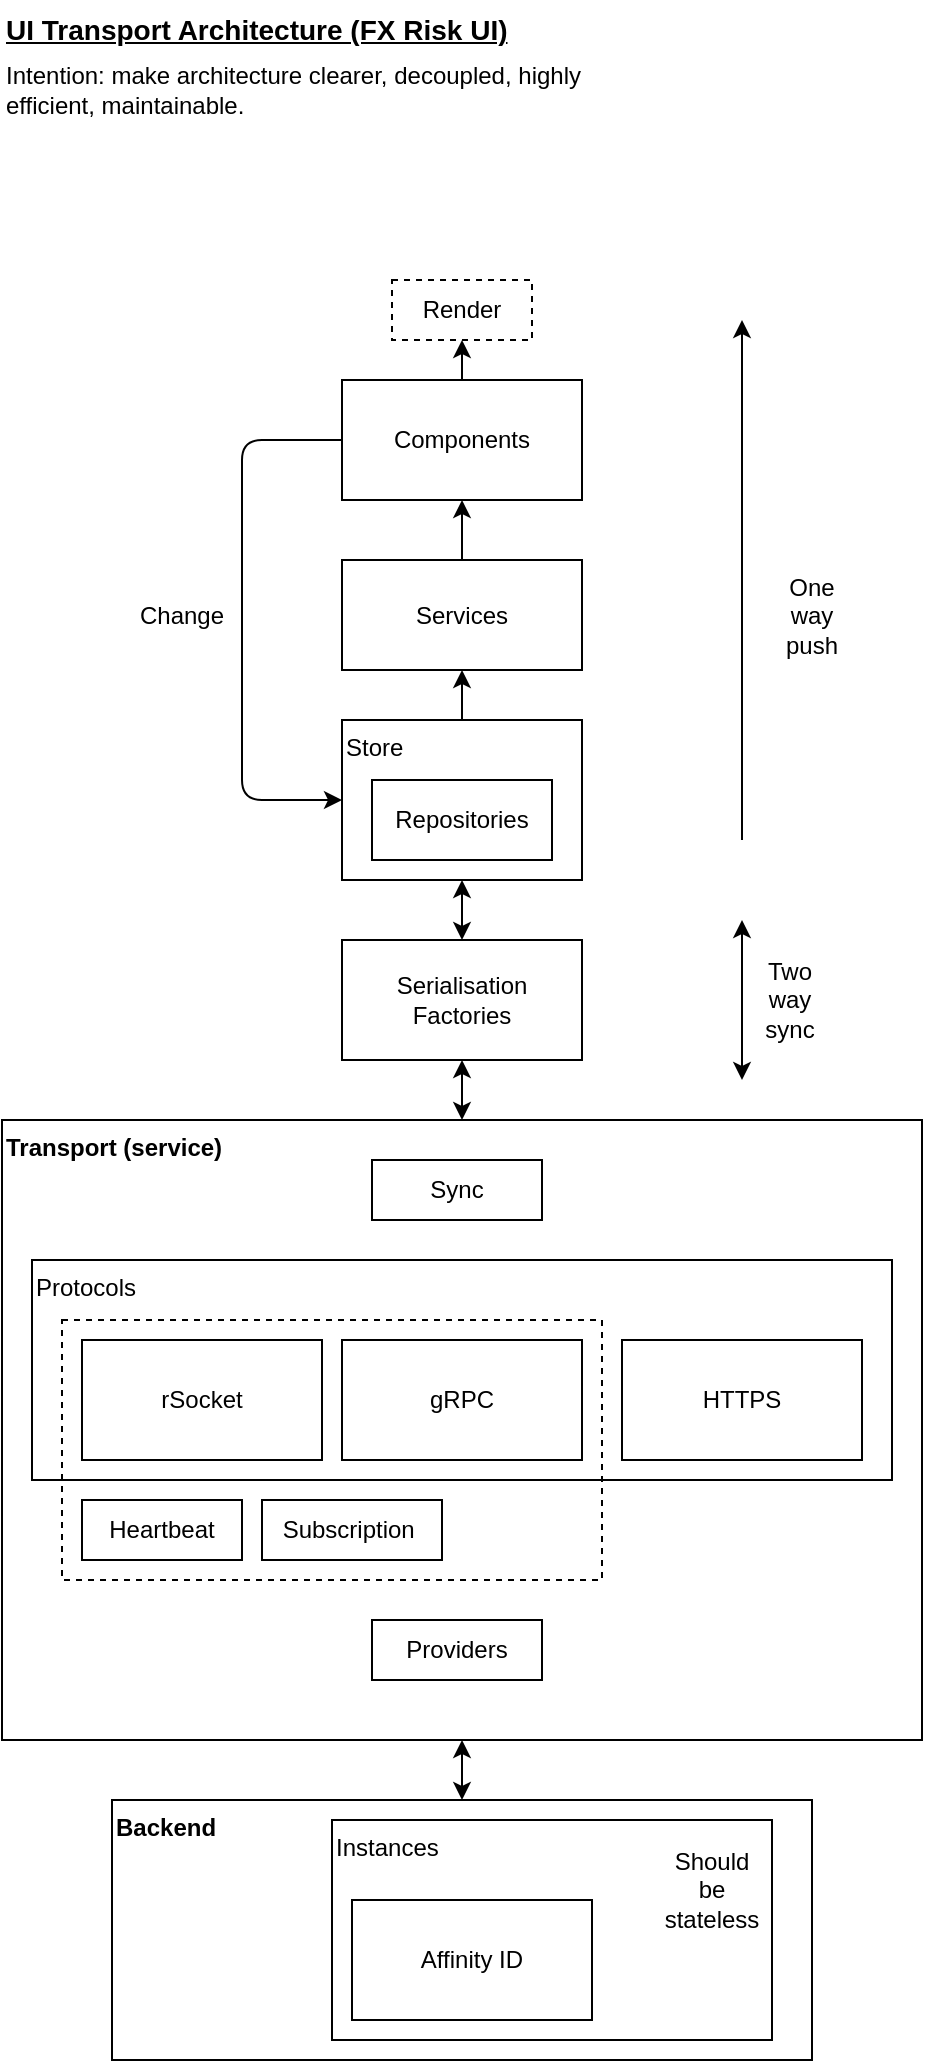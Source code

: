 <mxfile version="13.10.9" type="github">
  <diagram id="UzkqFqNpomj0wdWraTJV" name="Page-1">
    <mxGraphModel dx="1021" dy="878" grid="1" gridSize="10" guides="1" tooltips="1" connect="1" arrows="1" fold="1" page="1" pageScale="1" pageWidth="827" pageHeight="1169" math="0" shadow="0">
      <root>
        <mxCell id="0" />
        <mxCell id="1" parent="0" />
        <mxCell id="DUtgAcUTfA_hNpHz5Q31-5" value="Transport (service)" style="rounded=0;whiteSpace=wrap;html=1;align=left;verticalAlign=top;fontStyle=1" vertex="1" parent="1">
          <mxGeometry x="40" y="600" width="460" height="310" as="geometry" />
        </mxCell>
        <mxCell id="DUtgAcUTfA_hNpHz5Q31-41" value="Protocols" style="rounded=0;whiteSpace=wrap;html=1;align=left;verticalAlign=top;" vertex="1" parent="1">
          <mxGeometry x="55" y="670" width="430" height="110" as="geometry" />
        </mxCell>
        <mxCell id="DUtgAcUTfA_hNpHz5Q31-42" value="" style="rounded=0;whiteSpace=wrap;html=1;dashed=1;align=left;fillColor=none;" vertex="1" parent="1">
          <mxGeometry x="70" y="700" width="270" height="130" as="geometry" />
        </mxCell>
        <mxCell id="DUtgAcUTfA_hNpHz5Q31-21" value="Backend" style="rounded=0;whiteSpace=wrap;html=1;align=left;verticalAlign=top;fontStyle=1;movable=1;resizable=1;rotatable=1;deletable=1;editable=1;connectable=1;" vertex="1" parent="1">
          <mxGeometry x="95" y="940" width="350" height="130" as="geometry" />
        </mxCell>
        <mxCell id="DUtgAcUTfA_hNpHz5Q31-22" value="Instances" style="rounded=0;whiteSpace=wrap;html=1;align=left;verticalAlign=top;fontStyle=0;movable=1;resizable=1;rotatable=1;deletable=1;editable=1;connectable=1;" vertex="1" parent="1">
          <mxGeometry x="205" y="950" width="220" height="110" as="geometry" />
        </mxCell>
        <mxCell id="DUtgAcUTfA_hNpHz5Q31-25" value="Affinity ID" style="rounded=0;whiteSpace=wrap;html=1;movable=1;resizable=1;rotatable=1;deletable=1;editable=1;connectable=1;" vertex="1" parent="1">
          <mxGeometry x="215" y="990" width="120" height="60" as="geometry" />
        </mxCell>
        <mxCell id="DUtgAcUTfA_hNpHz5Q31-1" value="Components" style="rounded=0;whiteSpace=wrap;html=1;" vertex="1" parent="1">
          <mxGeometry x="210" y="230" width="120" height="60" as="geometry" />
        </mxCell>
        <mxCell id="DUtgAcUTfA_hNpHz5Q31-2" value="gRPC" style="rounded=0;whiteSpace=wrap;html=1;" vertex="1" parent="1">
          <mxGeometry x="210" y="710" width="120" height="60" as="geometry" />
        </mxCell>
        <mxCell id="DUtgAcUTfA_hNpHz5Q31-3" value="rSocket" style="rounded=0;whiteSpace=wrap;html=1;" vertex="1" parent="1">
          <mxGeometry x="80" y="710" width="120" height="60" as="geometry" />
        </mxCell>
        <mxCell id="DUtgAcUTfA_hNpHz5Q31-46" value="" style="edgeStyle=orthogonalEdgeStyle;rounded=0;orthogonalLoop=1;jettySize=auto;html=1;startArrow=classic;startFill=1;fontSize=14;endArrow=none;endFill=0;" edge="1" parent="1" source="DUtgAcUTfA_hNpHz5Q31-4" target="DUtgAcUTfA_hNpHz5Q31-27">
          <mxGeometry relative="1" as="geometry" />
        </mxCell>
        <mxCell id="DUtgAcUTfA_hNpHz5Q31-4" value="Services" style="rounded=0;whiteSpace=wrap;html=1;align=center;verticalAlign=middle;" vertex="1" parent="1">
          <mxGeometry x="210" y="320" width="120" height="55" as="geometry" />
        </mxCell>
        <mxCell id="DUtgAcUTfA_hNpHz5Q31-7" value="Serialisation Factories" style="rounded=0;whiteSpace=wrap;html=1;" vertex="1" parent="1">
          <mxGeometry x="210" y="510" width="120" height="60" as="geometry" />
        </mxCell>
        <mxCell id="DUtgAcUTfA_hNpHz5Q31-8" value="HTTPS" style="rounded=0;whiteSpace=wrap;html=1;" vertex="1" parent="1">
          <mxGeometry x="350" y="710" width="120" height="60" as="geometry" />
        </mxCell>
        <mxCell id="DUtgAcUTfA_hNpHz5Q31-9" value="Subscription&amp;nbsp;" style="rounded=0;whiteSpace=wrap;html=1;" vertex="1" parent="1">
          <mxGeometry x="170" y="790" width="90" height="30" as="geometry" />
        </mxCell>
        <mxCell id="DUtgAcUTfA_hNpHz5Q31-11" value="Intention: make architecture clearer, decoupled, highly efficient, maintainable." style="text;html=1;strokeColor=none;fillColor=none;align=left;verticalAlign=middle;whiteSpace=wrap;rounded=0;" vertex="1" parent="1">
          <mxGeometry x="40" y="70" width="310" height="30" as="geometry" />
        </mxCell>
        <mxCell id="DUtgAcUTfA_hNpHz5Q31-13" value="UI Transport Architecture (FX Risk UI)" style="text;html=1;strokeColor=none;fillColor=none;align=left;verticalAlign=middle;whiteSpace=wrap;rounded=0;fontStyle=5;fontSize=14;" vertex="1" parent="1">
          <mxGeometry x="40" y="40" width="310" height="30" as="geometry" />
        </mxCell>
        <mxCell id="DUtgAcUTfA_hNpHz5Q31-15" value="Sync" style="rounded=0;whiteSpace=wrap;html=1;" vertex="1" parent="1">
          <mxGeometry x="225" y="620" width="85" height="30" as="geometry" />
        </mxCell>
        <mxCell id="DUtgAcUTfA_hNpHz5Q31-16" value="" style="endArrow=classic;html=1;" edge="1" parent="1">
          <mxGeometry width="50" height="50" relative="1" as="geometry">
            <mxPoint x="410" y="460" as="sourcePoint" />
            <mxPoint x="410" y="200" as="targetPoint" />
          </mxGeometry>
        </mxCell>
        <mxCell id="DUtgAcUTfA_hNpHz5Q31-17" value="One way push" style="text;html=1;strokeColor=none;fillColor=none;align=center;verticalAlign=middle;whiteSpace=wrap;rounded=0;" vertex="1" parent="1">
          <mxGeometry x="425" y="322.5" width="40" height="50" as="geometry" />
        </mxCell>
        <mxCell id="DUtgAcUTfA_hNpHz5Q31-18" value="Two way sync" style="text;html=1;strokeColor=none;fillColor=none;align=center;verticalAlign=middle;whiteSpace=wrap;rounded=0;" vertex="1" parent="1">
          <mxGeometry x="414" y="475" width="40" height="130" as="geometry" />
        </mxCell>
        <mxCell id="DUtgAcUTfA_hNpHz5Q31-19" value="Heartbeat" style="rounded=0;whiteSpace=wrap;html=1;" vertex="1" parent="1">
          <mxGeometry x="80" y="790" width="80" height="30" as="geometry" />
        </mxCell>
        <mxCell id="DUtgAcUTfA_hNpHz5Q31-20" value="" style="endArrow=classic;html=1;startArrow=classic;startFill=1;" edge="1" parent="1">
          <mxGeometry width="50" height="50" relative="1" as="geometry">
            <mxPoint x="410" y="500" as="sourcePoint" />
            <mxPoint x="410" y="580" as="targetPoint" />
          </mxGeometry>
        </mxCell>
        <mxCell id="DUtgAcUTfA_hNpHz5Q31-23" value="Should be stateless" style="text;html=1;strokeColor=none;fillColor=none;align=center;verticalAlign=middle;whiteSpace=wrap;rounded=0;movable=1;resizable=1;rotatable=1;deletable=1;editable=1;connectable=1;" vertex="1" parent="1">
          <mxGeometry x="375" y="960" width="40" height="50" as="geometry" />
        </mxCell>
        <mxCell id="DUtgAcUTfA_hNpHz5Q31-27" value="Store" style="rounded=0;whiteSpace=wrap;html=1;align=left;verticalAlign=top;" vertex="1" parent="1">
          <mxGeometry x="210" y="400" width="120" height="80" as="geometry" />
        </mxCell>
        <mxCell id="DUtgAcUTfA_hNpHz5Q31-31" value="" style="endArrow=classic;html=1;exitX=0;exitY=0.5;exitDx=0;exitDy=0;entryX=0;entryY=0.5;entryDx=0;entryDy=0;" edge="1" parent="1" source="DUtgAcUTfA_hNpHz5Q31-1" target="DUtgAcUTfA_hNpHz5Q31-27">
          <mxGeometry width="50" height="50" relative="1" as="geometry">
            <mxPoint x="110" y="330" as="sourcePoint" />
            <mxPoint x="150" y="560" as="targetPoint" />
            <Array as="points">
              <mxPoint x="160" y="260" />
              <mxPoint x="160" y="440" />
            </Array>
          </mxGeometry>
        </mxCell>
        <mxCell id="DUtgAcUTfA_hNpHz5Q31-32" value="Change" style="text;html=1;strokeColor=none;fillColor=none;align=center;verticalAlign=middle;whiteSpace=wrap;rounded=0;" vertex="1" parent="1">
          <mxGeometry x="110" y="252.5" width="40" height="190" as="geometry" />
        </mxCell>
        <mxCell id="DUtgAcUTfA_hNpHz5Q31-33" value="Render" style="rounded=0;whiteSpace=wrap;html=1;dashed=1;" vertex="1" parent="1">
          <mxGeometry x="235" y="180" width="70" height="30" as="geometry" />
        </mxCell>
        <mxCell id="DUtgAcUTfA_hNpHz5Q31-37" value="" style="endArrow=classic;html=1;entryX=0.5;entryY=1;entryDx=0;entryDy=0;exitX=0.5;exitY=0;exitDx=0;exitDy=0;" edge="1" parent="1" source="DUtgAcUTfA_hNpHz5Q31-4" target="DUtgAcUTfA_hNpHz5Q31-1">
          <mxGeometry width="50" height="50" relative="1" as="geometry">
            <mxPoint x="170" y="220" as="sourcePoint" />
            <mxPoint x="220" y="170" as="targetPoint" />
          </mxGeometry>
        </mxCell>
        <mxCell id="DUtgAcUTfA_hNpHz5Q31-38" value="" style="endArrow=classic;html=1;entryX=0.5;entryY=1;entryDx=0;entryDy=0;exitX=0.5;exitY=0;exitDx=0;exitDy=0;" edge="1" parent="1" source="DUtgAcUTfA_hNpHz5Q31-1" target="DUtgAcUTfA_hNpHz5Q31-33">
          <mxGeometry width="50" height="50" relative="1" as="geometry">
            <mxPoint x="280" y="170" as="sourcePoint" />
            <mxPoint x="280" y="360" as="targetPoint" />
          </mxGeometry>
        </mxCell>
        <mxCell id="DUtgAcUTfA_hNpHz5Q31-40" value="Providers" style="rounded=0;whiteSpace=wrap;html=1;" vertex="1" parent="1">
          <mxGeometry x="225" y="850" width="85" height="30" as="geometry" />
        </mxCell>
        <mxCell id="DUtgAcUTfA_hNpHz5Q31-43" value="" style="endArrow=classic;startArrow=classic;html=1;entryX=0.5;entryY=1;entryDx=0;entryDy=0;exitX=0.5;exitY=0;exitDx=0;exitDy=0;" edge="1" parent="1" source="DUtgAcUTfA_hNpHz5Q31-7" target="DUtgAcUTfA_hNpHz5Q31-27">
          <mxGeometry width="50" height="50" relative="1" as="geometry">
            <mxPoint x="250" y="740" as="sourcePoint" />
            <mxPoint x="300" y="690" as="targetPoint" />
          </mxGeometry>
        </mxCell>
        <mxCell id="DUtgAcUTfA_hNpHz5Q31-44" value="" style="endArrow=classic;startArrow=classic;html=1;entryX=0.5;entryY=1;entryDx=0;entryDy=0;" edge="1" parent="1" target="DUtgAcUTfA_hNpHz5Q31-7">
          <mxGeometry width="50" height="50" relative="1" as="geometry">
            <mxPoint x="270" y="600" as="sourcePoint" />
            <mxPoint x="300" y="690" as="targetPoint" />
          </mxGeometry>
        </mxCell>
        <mxCell id="DUtgAcUTfA_hNpHz5Q31-45" value="" style="endArrow=classic;startArrow=classic;html=1;entryX=0.5;entryY=1;entryDx=0;entryDy=0;exitX=0.5;exitY=0;exitDx=0;exitDy=0;" edge="1" parent="1" source="DUtgAcUTfA_hNpHz5Q31-21" target="DUtgAcUTfA_hNpHz5Q31-5">
          <mxGeometry width="50" height="50" relative="1" as="geometry">
            <mxPoint x="250" y="740" as="sourcePoint" />
            <mxPoint x="300" y="690" as="targetPoint" />
          </mxGeometry>
        </mxCell>
        <mxCell id="DUtgAcUTfA_hNpHz5Q31-6" value="Repositories" style="rounded=0;whiteSpace=wrap;html=1;" vertex="1" parent="1">
          <mxGeometry x="225" y="430" width="90" height="40" as="geometry" />
        </mxCell>
      </root>
    </mxGraphModel>
  </diagram>
</mxfile>
